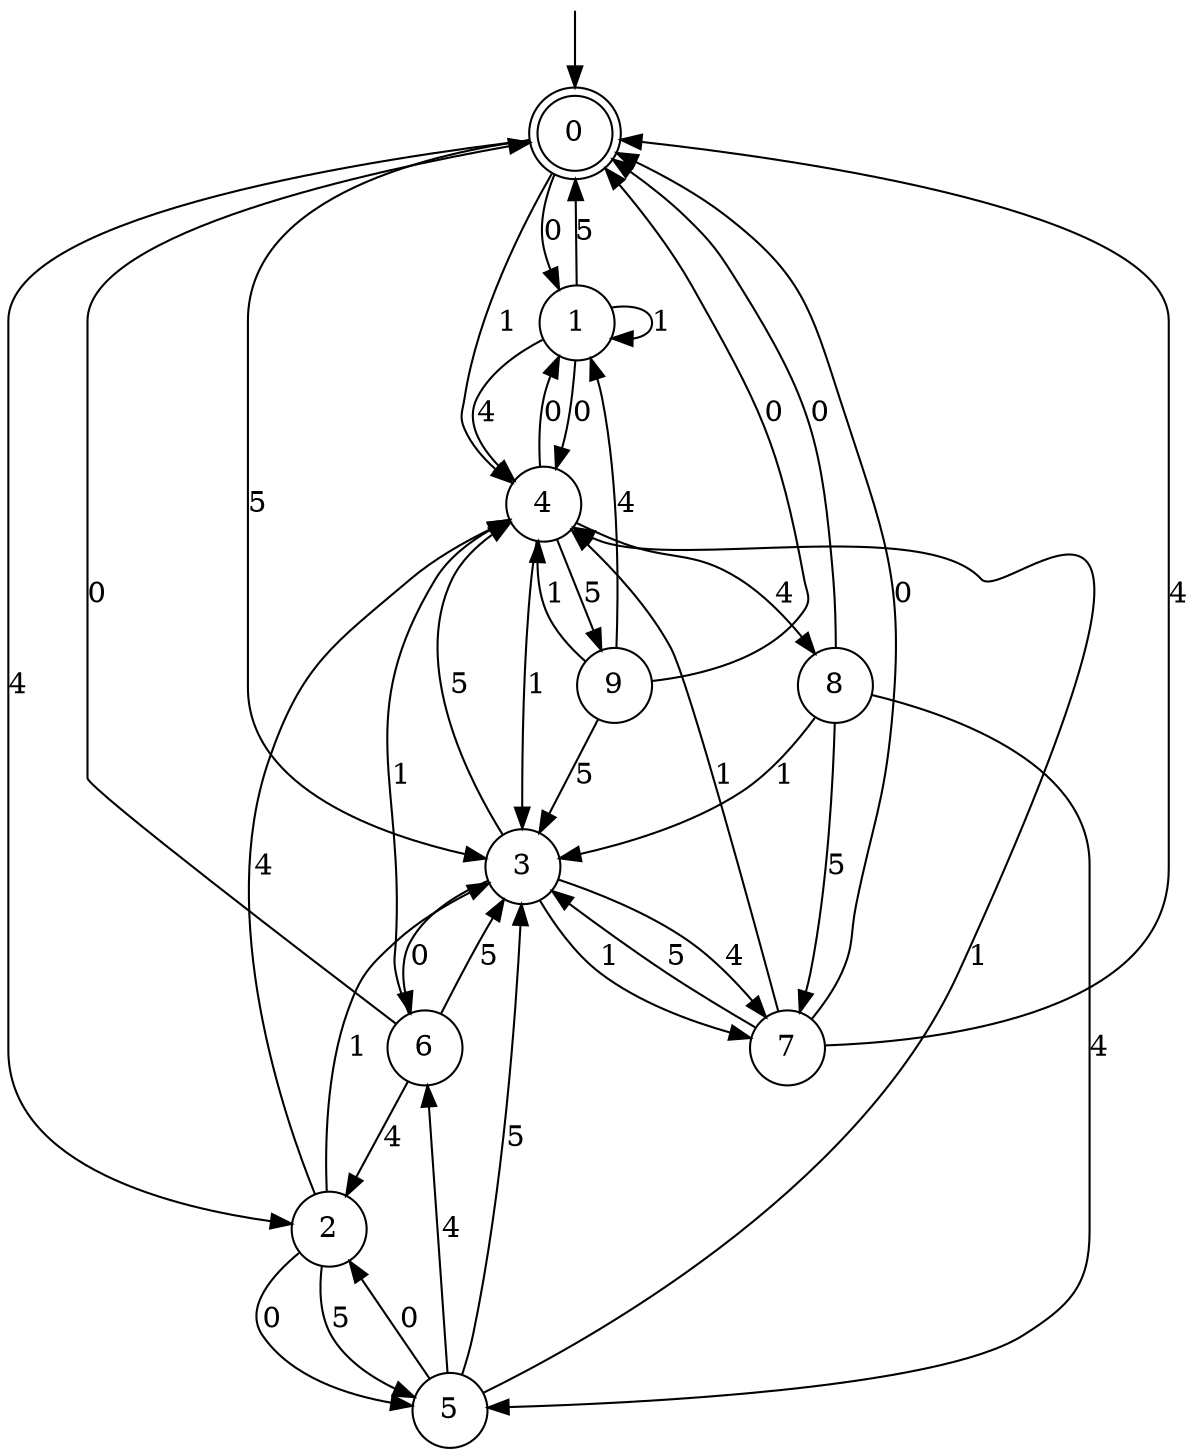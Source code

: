 digraph g {

	s0 [shape="doublecircle" label="0"];
	s1 [shape="circle" label="1"];
	s2 [shape="circle" label="2"];
	s3 [shape="circle" label="3"];
	s4 [shape="circle" label="4"];
	s5 [shape="circle" label="5"];
	s6 [shape="circle" label="6"];
	s7 [shape="circle" label="7"];
	s8 [shape="circle" label="8"];
	s9 [shape="circle" label="9"];
	s0 -> s1 [label="0"];
	s0 -> s2 [label="4"];
	s0 -> s3 [label="5"];
	s0 -> s4 [label="1"];
	s1 -> s4 [label="0"];
	s1 -> s4 [label="4"];
	s1 -> s0 [label="5"];
	s1 -> s1 [label="1"];
	s2 -> s5 [label="0"];
	s2 -> s4 [label="4"];
	s2 -> s5 [label="5"];
	s2 -> s3 [label="1"];
	s3 -> s6 [label="0"];
	s3 -> s7 [label="4"];
	s3 -> s4 [label="5"];
	s3 -> s7 [label="1"];
	s4 -> s1 [label="0"];
	s4 -> s8 [label="4"];
	s4 -> s9 [label="5"];
	s4 -> s3 [label="1"];
	s5 -> s2 [label="0"];
	s5 -> s6 [label="4"];
	s5 -> s3 [label="5"];
	s5 -> s4 [label="1"];
	s6 -> s0 [label="0"];
	s6 -> s2 [label="4"];
	s6 -> s3 [label="5"];
	s6 -> s4 [label="1"];
	s7 -> s0 [label="0"];
	s7 -> s0 [label="4"];
	s7 -> s3 [label="5"];
	s7 -> s4 [label="1"];
	s8 -> s0 [label="0"];
	s8 -> s5 [label="4"];
	s8 -> s7 [label="5"];
	s8 -> s3 [label="1"];
	s9 -> s0 [label="0"];
	s9 -> s1 [label="4"];
	s9 -> s3 [label="5"];
	s9 -> s4 [label="1"];

__start0 [label="" shape="none" width="0" height="0"];
__start0 -> s0;

}
